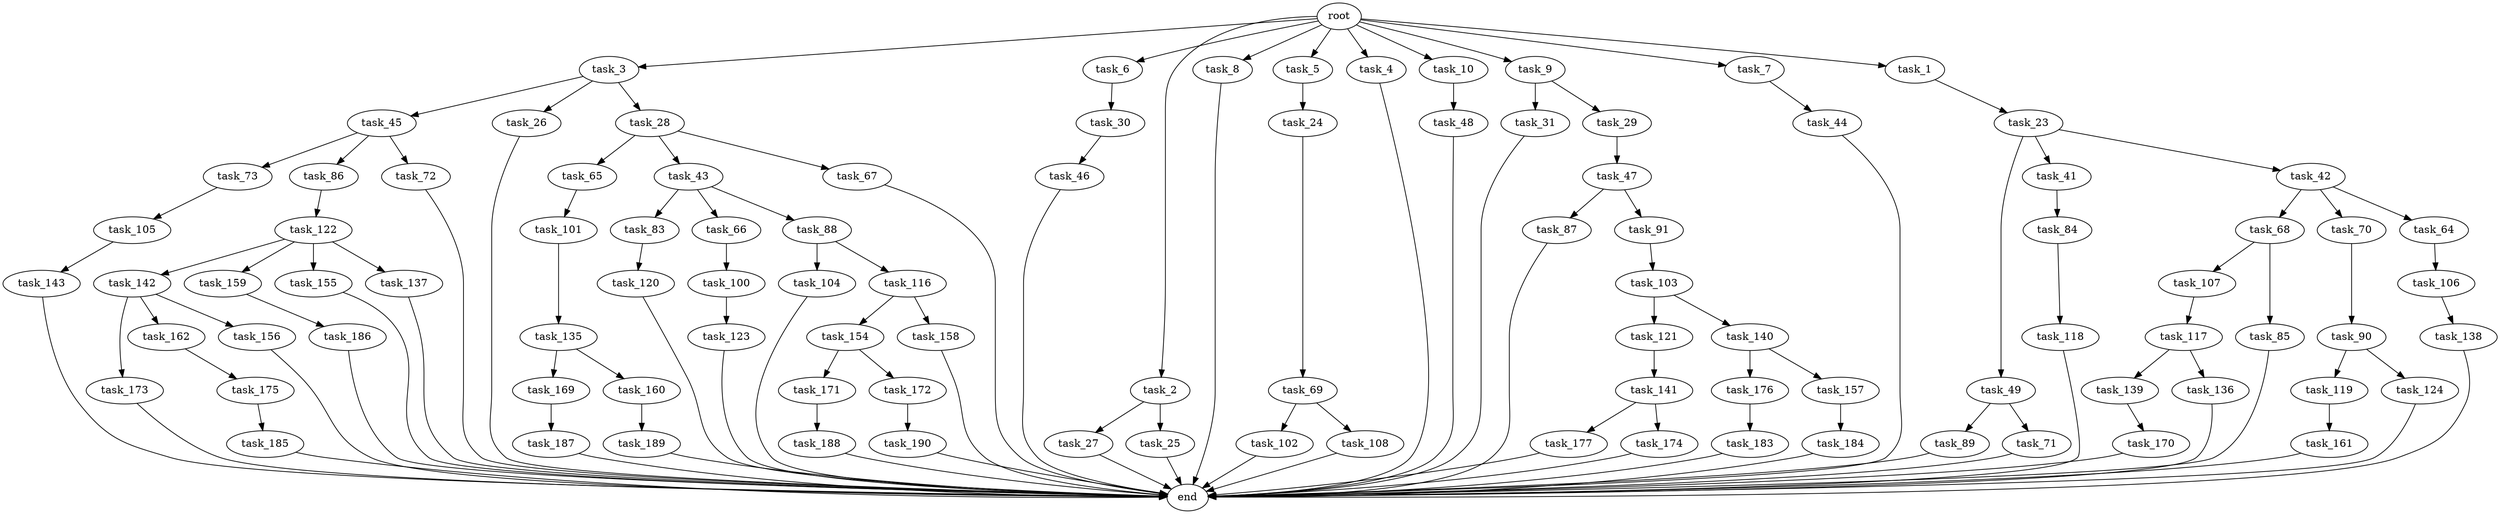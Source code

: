 digraph G {
  task_173 [size="21474836480.000000"];
  task_73 [size="54975581388.800003"];
  task_65 [size="69578470195.199997"];
  task_45 [size="30923764531.200001"];
  task_89 [size="21474836480.000000"];
  task_100 [size="7730941132.800000"];
  task_47 [size="30923764531.200001"];
  task_3 [size="102.400000"];
  task_6 [size="102.400000"];
  task_171 [size="30923764531.200001"];
  task_30 [size="42090679500.800003"];
  task_2 [size="102.400000"];
  task_104 [size="13743895347.200001"];
  task_8 [size="102.400000"];
  task_44 [size="85899345920.000000"];
  task_172 [size="30923764531.200001"];
  task_69 [size="42090679500.800003"];
  task_84 [size="30923764531.200001"];
  task_49 [size="3435973836.800000"];
  task_184 [size="54975581388.800003"];
  task_187 [size="21474836480.000000"];
  task_86 [size="54975581388.800003"];
  task_117 [size="42090679500.800003"];
  task_177 [size="30923764531.200001"];
  task_118 [size="69578470195.199997"];
  task_189 [size="69578470195.199997"];
  task_169 [size="42090679500.800003"];
  task_138 [size="69578470195.199997"];
  task_71 [size="21474836480.000000"];
  task_160 [size="42090679500.800003"];
  task_105 [size="42090679500.800003"];
  task_135 [size="85899345920.000000"];
  task_31 [size="42090679500.800003"];
  task_5 [size="102.400000"];
  task_48 [size="69578470195.199997"];
  task_4 [size="102.400000"];
  task_139 [size="69578470195.199997"];
  task_185 [size="7730941132.800000"];
  task_176 [size="30923764531.200001"];
  task_120 [size="7730941132.800000"];
  task_43 [size="69578470195.199997"];
  task_90 [size="69578470195.199997"];
  task_10 [size="102.400000"];
  task_161 [size="13743895347.200001"];
  task_83 [size="3435973836.800000"];
  task_103 [size="69578470195.199997"];
  task_9 [size="102.400000"];
  task_41 [size="3435973836.800000"];
  task_175 [size="3435973836.800000"];
  task_121 [size="69578470195.199997"];
  task_186 [size="21474836480.000000"];
  task_107 [size="85899345920.000000"];
  task_27 [size="13743895347.200001"];
  end [size="0.000000"];
  task_143 [size="69578470195.199997"];
  task_66 [size="3435973836.800000"];
  task_142 [size="13743895347.200001"];
  root [size="0.000000"];
  task_136 [size="69578470195.199997"];
  task_25 [size="13743895347.200001"];
  task_141 [size="30923764531.200001"];
  task_188 [size="7730941132.800000"];
  task_72 [size="54975581388.800003"];
  task_88 [size="3435973836.800000"];
  task_26 [size="30923764531.200001"];
  task_42 [size="3435973836.800000"];
  task_154 [size="7730941132.800000"];
  task_190 [size="42090679500.800003"];
  task_162 [size="21474836480.000000"];
  task_87 [size="3435973836.800000"];
  task_29 [size="42090679500.800003"];
  task_106 [size="42090679500.800003"];
  task_122 [size="42090679500.800003"];
  task_119 [size="54975581388.800003"];
  task_85 [size="85899345920.000000"];
  task_24 [size="13743895347.200001"];
  task_91 [size="3435973836.800000"];
  task_101 [size="30923764531.200001"];
  task_23 [size="42090679500.800003"];
  task_28 [size="30923764531.200001"];
  task_67 [size="69578470195.199997"];
  task_159 [size="13743895347.200001"];
  task_102 [size="85899345920.000000"];
  task_155 [size="13743895347.200001"];
  task_124 [size="54975581388.800003"];
  task_46 [size="21474836480.000000"];
  task_137 [size="13743895347.200001"];
  task_7 [size="102.400000"];
  task_157 [size="30923764531.200001"];
  task_140 [size="69578470195.199997"];
  task_156 [size="21474836480.000000"];
  task_116 [size="13743895347.200001"];
  task_108 [size="85899345920.000000"];
  task_68 [size="69578470195.199997"];
  task_183 [size="54975581388.800003"];
  task_70 [size="69578470195.199997"];
  task_174 [size="30923764531.200001"];
  task_123 [size="69578470195.199997"];
  task_1 [size="102.400000"];
  task_64 [size="69578470195.199997"];
  task_170 [size="42090679500.800003"];
  task_158 [size="7730941132.800000"];

  task_173 -> end [size="1.000000"];
  task_73 -> task_105 [size="411041792.000000"];
  task_65 -> task_101 [size="301989888.000000"];
  task_45 -> task_73 [size="536870912.000000"];
  task_45 -> task_72 [size="536870912.000000"];
  task_45 -> task_86 [size="536870912.000000"];
  task_89 -> end [size="1.000000"];
  task_100 -> task_123 [size="679477248.000000"];
  task_47 -> task_91 [size="33554432.000000"];
  task_47 -> task_87 [size="33554432.000000"];
  task_3 -> task_26 [size="301989888.000000"];
  task_3 -> task_28 [size="301989888.000000"];
  task_3 -> task_45 [size="301989888.000000"];
  task_6 -> task_30 [size="411041792.000000"];
  task_171 -> task_188 [size="75497472.000000"];
  task_30 -> task_46 [size="209715200.000000"];
  task_2 -> task_27 [size="134217728.000000"];
  task_2 -> task_25 [size="134217728.000000"];
  task_104 -> end [size="1.000000"];
  task_8 -> end [size="1.000000"];
  task_44 -> end [size="1.000000"];
  task_172 -> task_190 [size="411041792.000000"];
  task_69 -> task_102 [size="838860800.000000"];
  task_69 -> task_108 [size="838860800.000000"];
  task_84 -> task_118 [size="679477248.000000"];
  task_49 -> task_71 [size="209715200.000000"];
  task_49 -> task_89 [size="209715200.000000"];
  task_184 -> end [size="1.000000"];
  task_187 -> end [size="1.000000"];
  task_86 -> task_122 [size="411041792.000000"];
  task_117 -> task_139 [size="679477248.000000"];
  task_117 -> task_136 [size="679477248.000000"];
  task_177 -> end [size="1.000000"];
  task_118 -> end [size="1.000000"];
  task_189 -> end [size="1.000000"];
  task_169 -> task_187 [size="209715200.000000"];
  task_138 -> end [size="1.000000"];
  task_71 -> end [size="1.000000"];
  task_160 -> task_189 [size="679477248.000000"];
  task_105 -> task_143 [size="679477248.000000"];
  task_135 -> task_169 [size="411041792.000000"];
  task_135 -> task_160 [size="411041792.000000"];
  task_31 -> end [size="1.000000"];
  task_5 -> task_24 [size="134217728.000000"];
  task_48 -> end [size="1.000000"];
  task_4 -> end [size="1.000000"];
  task_139 -> task_170 [size="411041792.000000"];
  task_185 -> end [size="1.000000"];
  task_176 -> task_183 [size="536870912.000000"];
  task_120 -> end [size="1.000000"];
  task_43 -> task_88 [size="33554432.000000"];
  task_43 -> task_83 [size="33554432.000000"];
  task_43 -> task_66 [size="33554432.000000"];
  task_90 -> task_119 [size="536870912.000000"];
  task_90 -> task_124 [size="536870912.000000"];
  task_10 -> task_48 [size="679477248.000000"];
  task_161 -> end [size="1.000000"];
  task_83 -> task_120 [size="75497472.000000"];
  task_103 -> task_140 [size="679477248.000000"];
  task_103 -> task_121 [size="679477248.000000"];
  task_9 -> task_31 [size="411041792.000000"];
  task_9 -> task_29 [size="411041792.000000"];
  task_41 -> task_84 [size="301989888.000000"];
  task_175 -> task_185 [size="75497472.000000"];
  task_121 -> task_141 [size="301989888.000000"];
  task_186 -> end [size="1.000000"];
  task_107 -> task_117 [size="411041792.000000"];
  task_27 -> end [size="1.000000"];
  task_143 -> end [size="1.000000"];
  task_66 -> task_100 [size="75497472.000000"];
  task_142 -> task_162 [size="209715200.000000"];
  task_142 -> task_173 [size="209715200.000000"];
  task_142 -> task_156 [size="209715200.000000"];
  root -> task_8 [size="1.000000"];
  root -> task_9 [size="1.000000"];
  root -> task_3 [size="1.000000"];
  root -> task_7 [size="1.000000"];
  root -> task_6 [size="1.000000"];
  root -> task_1 [size="1.000000"];
  root -> task_10 [size="1.000000"];
  root -> task_5 [size="1.000000"];
  root -> task_2 [size="1.000000"];
  root -> task_4 [size="1.000000"];
  task_136 -> end [size="1.000000"];
  task_25 -> end [size="1.000000"];
  task_141 -> task_174 [size="301989888.000000"];
  task_141 -> task_177 [size="301989888.000000"];
  task_188 -> end [size="1.000000"];
  task_72 -> end [size="1.000000"];
  task_88 -> task_104 [size="134217728.000000"];
  task_88 -> task_116 [size="134217728.000000"];
  task_26 -> end [size="1.000000"];
  task_42 -> task_64 [size="679477248.000000"];
  task_42 -> task_70 [size="679477248.000000"];
  task_42 -> task_68 [size="679477248.000000"];
  task_154 -> task_172 [size="301989888.000000"];
  task_154 -> task_171 [size="301989888.000000"];
  task_190 -> end [size="1.000000"];
  task_162 -> task_175 [size="33554432.000000"];
  task_87 -> end [size="1.000000"];
  task_29 -> task_47 [size="301989888.000000"];
  task_106 -> task_138 [size="679477248.000000"];
  task_122 -> task_159 [size="134217728.000000"];
  task_122 -> task_137 [size="134217728.000000"];
  task_122 -> task_155 [size="134217728.000000"];
  task_122 -> task_142 [size="134217728.000000"];
  task_119 -> task_161 [size="134217728.000000"];
  task_85 -> end [size="1.000000"];
  task_24 -> task_69 [size="411041792.000000"];
  task_91 -> task_103 [size="679477248.000000"];
  task_101 -> task_135 [size="838860800.000000"];
  task_23 -> task_49 [size="33554432.000000"];
  task_23 -> task_42 [size="33554432.000000"];
  task_23 -> task_41 [size="33554432.000000"];
  task_28 -> task_43 [size="679477248.000000"];
  task_28 -> task_65 [size="679477248.000000"];
  task_28 -> task_67 [size="679477248.000000"];
  task_67 -> end [size="1.000000"];
  task_159 -> task_186 [size="209715200.000000"];
  task_102 -> end [size="1.000000"];
  task_155 -> end [size="1.000000"];
  task_124 -> end [size="1.000000"];
  task_46 -> end [size="1.000000"];
  task_137 -> end [size="1.000000"];
  task_7 -> task_44 [size="838860800.000000"];
  task_157 -> task_184 [size="536870912.000000"];
  task_140 -> task_157 [size="301989888.000000"];
  task_140 -> task_176 [size="301989888.000000"];
  task_156 -> end [size="1.000000"];
  task_116 -> task_154 [size="75497472.000000"];
  task_116 -> task_158 [size="75497472.000000"];
  task_108 -> end [size="1.000000"];
  task_68 -> task_107 [size="838860800.000000"];
  task_68 -> task_85 [size="838860800.000000"];
  task_183 -> end [size="1.000000"];
  task_70 -> task_90 [size="679477248.000000"];
  task_174 -> end [size="1.000000"];
  task_123 -> end [size="1.000000"];
  task_1 -> task_23 [size="411041792.000000"];
  task_64 -> task_106 [size="411041792.000000"];
  task_170 -> end [size="1.000000"];
  task_158 -> end [size="1.000000"];
}
